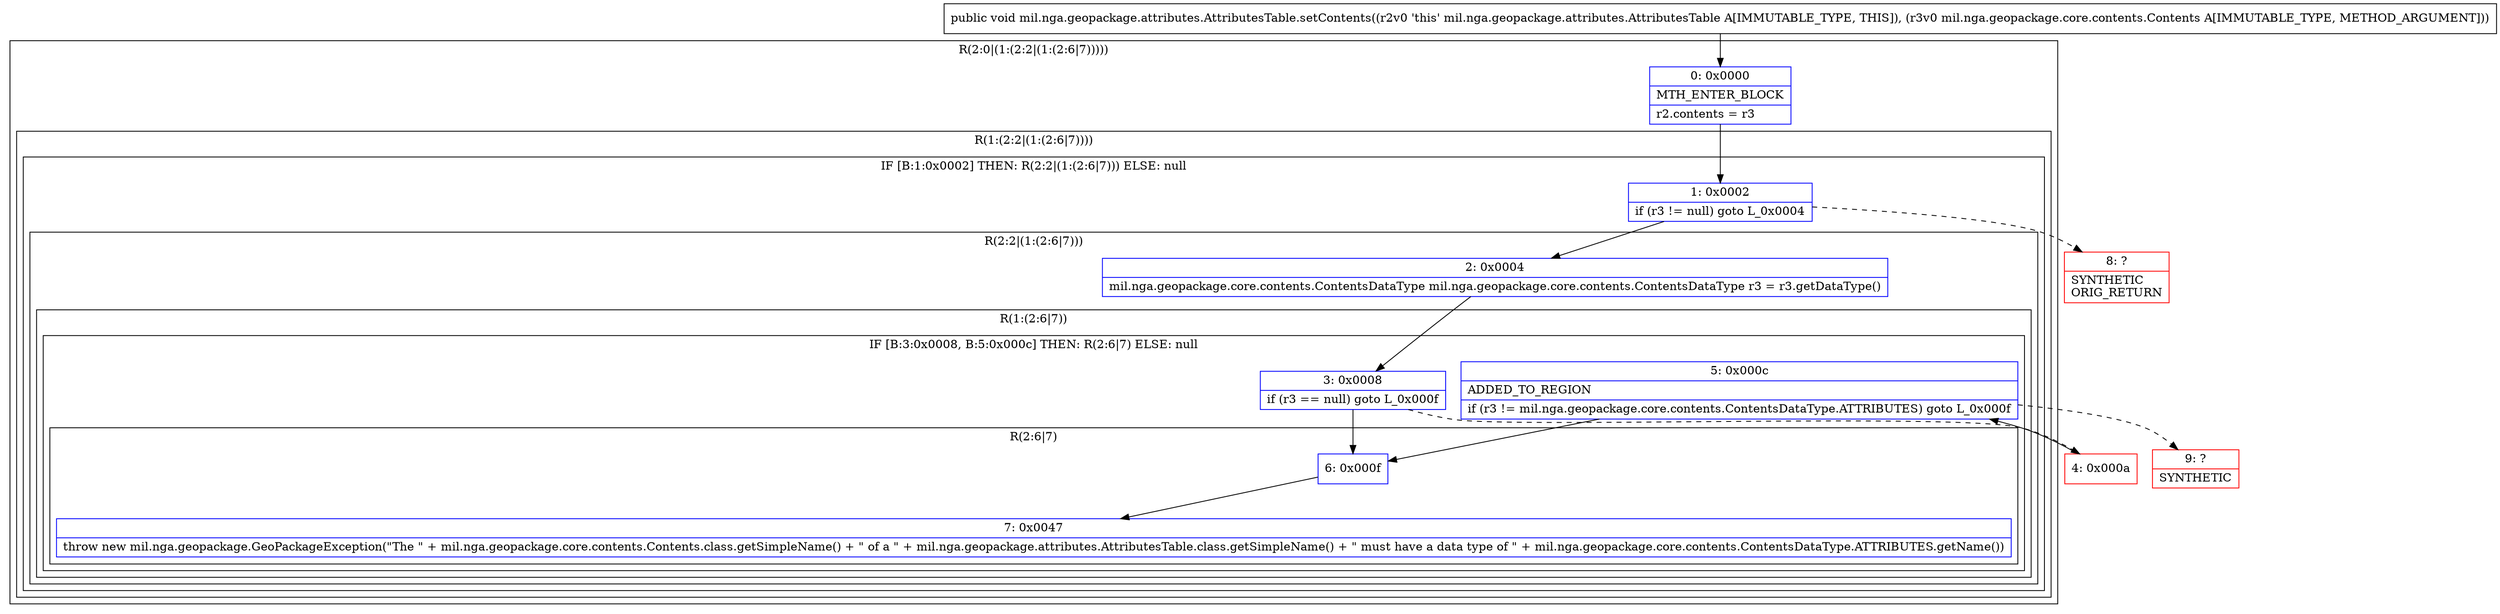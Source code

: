 digraph "CFG formil.nga.geopackage.attributes.AttributesTable.setContents(Lmil\/nga\/geopackage\/core\/contents\/Contents;)V" {
subgraph cluster_Region_1144891680 {
label = "R(2:0|(1:(2:2|(1:(2:6|7)))))";
node [shape=record,color=blue];
Node_0 [shape=record,label="{0\:\ 0x0000|MTH_ENTER_BLOCK\l|r2.contents = r3\l}"];
subgraph cluster_Region_1704544576 {
label = "R(1:(2:2|(1:(2:6|7))))";
node [shape=record,color=blue];
subgraph cluster_IfRegion_87339011 {
label = "IF [B:1:0x0002] THEN: R(2:2|(1:(2:6|7))) ELSE: null";
node [shape=record,color=blue];
Node_1 [shape=record,label="{1\:\ 0x0002|if (r3 != null) goto L_0x0004\l}"];
subgraph cluster_Region_1767763794 {
label = "R(2:2|(1:(2:6|7)))";
node [shape=record,color=blue];
Node_2 [shape=record,label="{2\:\ 0x0004|mil.nga.geopackage.core.contents.ContentsDataType mil.nga.geopackage.core.contents.ContentsDataType r3 = r3.getDataType()\l}"];
subgraph cluster_Region_541589346 {
label = "R(1:(2:6|7))";
node [shape=record,color=blue];
subgraph cluster_IfRegion_1751727498 {
label = "IF [B:3:0x0008, B:5:0x000c] THEN: R(2:6|7) ELSE: null";
node [shape=record,color=blue];
Node_3 [shape=record,label="{3\:\ 0x0008|if (r3 == null) goto L_0x000f\l}"];
Node_5 [shape=record,label="{5\:\ 0x000c|ADDED_TO_REGION\l|if (r3 != mil.nga.geopackage.core.contents.ContentsDataType.ATTRIBUTES) goto L_0x000f\l}"];
subgraph cluster_Region_161097443 {
label = "R(2:6|7)";
node [shape=record,color=blue];
Node_6 [shape=record,label="{6\:\ 0x000f}"];
Node_7 [shape=record,label="{7\:\ 0x0047|throw new mil.nga.geopackage.GeoPackageException(\"The \" + mil.nga.geopackage.core.contents.Contents.class.getSimpleName() + \" of a \" + mil.nga.geopackage.attributes.AttributesTable.class.getSimpleName() + \" must have a data type of \" + mil.nga.geopackage.core.contents.ContentsDataType.ATTRIBUTES.getName())\l}"];
}
}
}
}
}
}
}
Node_4 [shape=record,color=red,label="{4\:\ 0x000a}"];
Node_8 [shape=record,color=red,label="{8\:\ ?|SYNTHETIC\lORIG_RETURN\l}"];
Node_9 [shape=record,color=red,label="{9\:\ ?|SYNTHETIC\l}"];
MethodNode[shape=record,label="{public void mil.nga.geopackage.attributes.AttributesTable.setContents((r2v0 'this' mil.nga.geopackage.attributes.AttributesTable A[IMMUTABLE_TYPE, THIS]), (r3v0 mil.nga.geopackage.core.contents.Contents A[IMMUTABLE_TYPE, METHOD_ARGUMENT])) }"];
MethodNode -> Node_0;
Node_0 -> Node_1;
Node_1 -> Node_2;
Node_1 -> Node_8[style=dashed];
Node_2 -> Node_3;
Node_3 -> Node_4[style=dashed];
Node_3 -> Node_6;
Node_5 -> Node_6;
Node_5 -> Node_9[style=dashed];
Node_6 -> Node_7;
Node_4 -> Node_5;
}

